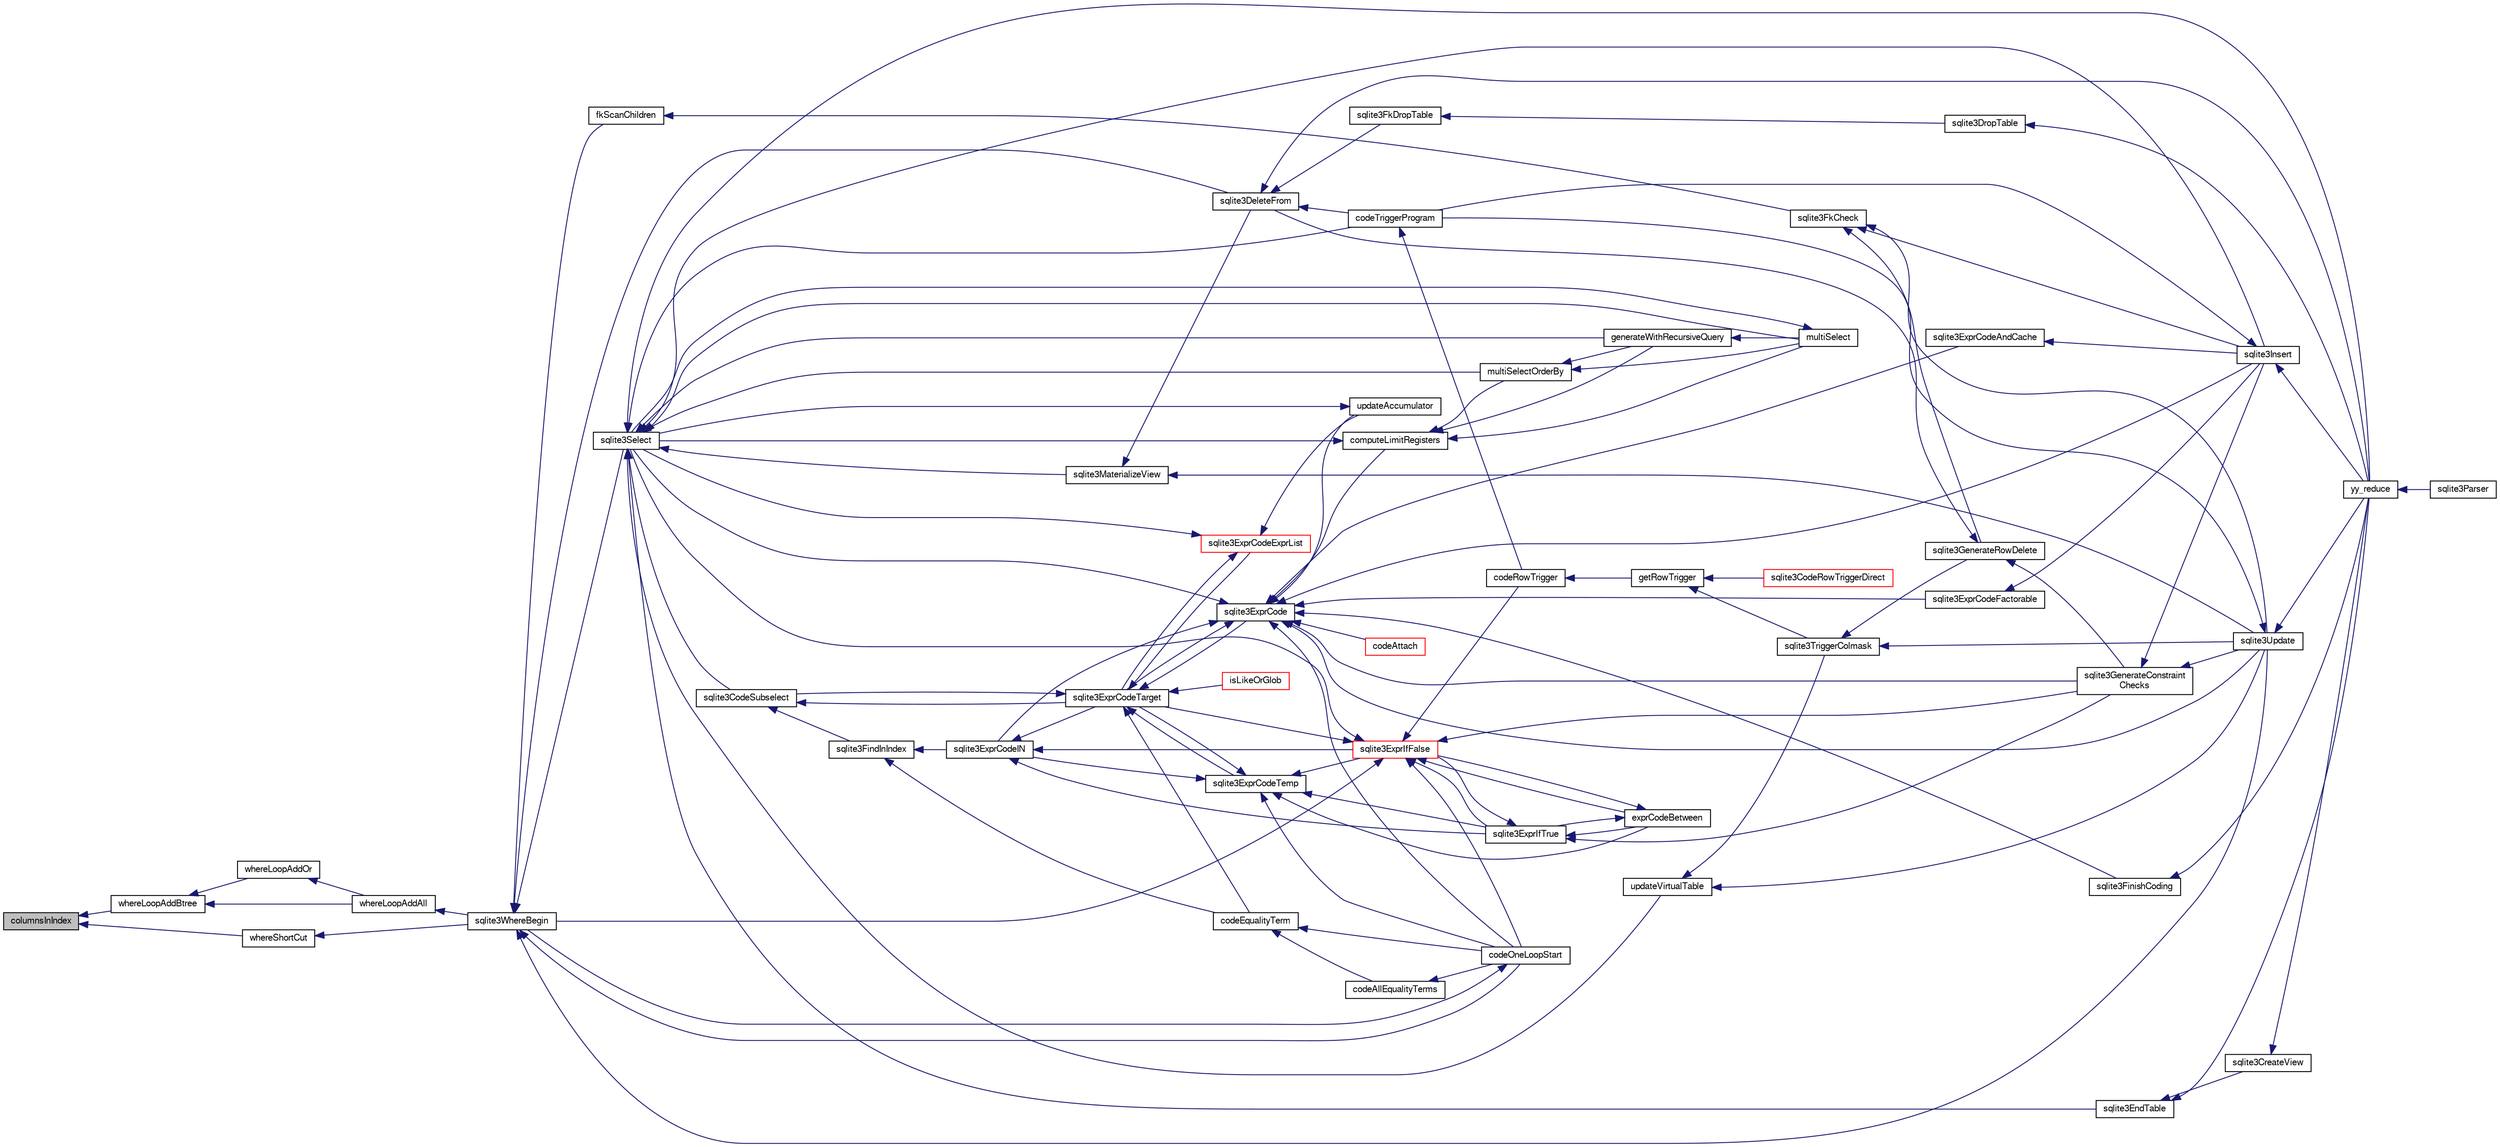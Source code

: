digraph "columnsInIndex"
{
  edge [fontname="FreeSans",fontsize="10",labelfontname="FreeSans",labelfontsize="10"];
  node [fontname="FreeSans",fontsize="10",shape=record];
  rankdir="LR";
  Node59996 [label="columnsInIndex",height=0.2,width=0.4,color="black", fillcolor="grey75", style="filled", fontcolor="black"];
  Node59996 -> Node59997 [dir="back",color="midnightblue",fontsize="10",style="solid",fontname="FreeSans"];
  Node59997 [label="whereLoopAddBtree",height=0.2,width=0.4,color="black", fillcolor="white", style="filled",URL="$sqlite3_8c.html#aefe415538d2f9e200227977d2edaab3b"];
  Node59997 -> Node59998 [dir="back",color="midnightblue",fontsize="10",style="solid",fontname="FreeSans"];
  Node59998 [label="whereLoopAddOr",height=0.2,width=0.4,color="black", fillcolor="white", style="filled",URL="$sqlite3_8c.html#a97235f1da77b1e3f85d7132c9229234c"];
  Node59998 -> Node59999 [dir="back",color="midnightblue",fontsize="10",style="solid",fontname="FreeSans"];
  Node59999 [label="whereLoopAddAll",height=0.2,width=0.4,color="black", fillcolor="white", style="filled",URL="$sqlite3_8c.html#a861eb511463c5b852550018fee710f53"];
  Node59999 -> Node60000 [dir="back",color="midnightblue",fontsize="10",style="solid",fontname="FreeSans"];
  Node60000 [label="sqlite3WhereBegin",height=0.2,width=0.4,color="black", fillcolor="white", style="filled",URL="$sqlite3_8c.html#acad049f5c9a96a8118cffd5e5ce89f7c"];
  Node60000 -> Node60001 [dir="back",color="midnightblue",fontsize="10",style="solid",fontname="FreeSans"];
  Node60001 [label="sqlite3DeleteFrom",height=0.2,width=0.4,color="black", fillcolor="white", style="filled",URL="$sqlite3_8c.html#ab9b4b45349188b49eabb23f94608a091"];
  Node60001 -> Node60002 [dir="back",color="midnightblue",fontsize="10",style="solid",fontname="FreeSans"];
  Node60002 [label="sqlite3FkDropTable",height=0.2,width=0.4,color="black", fillcolor="white", style="filled",URL="$sqlite3_8c.html#a1218c6fc74e89152ceaa4760e82f5ef9"];
  Node60002 -> Node60003 [dir="back",color="midnightblue",fontsize="10",style="solid",fontname="FreeSans"];
  Node60003 [label="sqlite3DropTable",height=0.2,width=0.4,color="black", fillcolor="white", style="filled",URL="$sqlite3_8c.html#a5534f77364b5568783c0e50db3c9defb"];
  Node60003 -> Node60004 [dir="back",color="midnightblue",fontsize="10",style="solid",fontname="FreeSans"];
  Node60004 [label="yy_reduce",height=0.2,width=0.4,color="black", fillcolor="white", style="filled",URL="$sqlite3_8c.html#a7c419a9b25711c666a9a2449ef377f14"];
  Node60004 -> Node60005 [dir="back",color="midnightblue",fontsize="10",style="solid",fontname="FreeSans"];
  Node60005 [label="sqlite3Parser",height=0.2,width=0.4,color="black", fillcolor="white", style="filled",URL="$sqlite3_8c.html#a0327d71a5fabe0b6a343d78a2602e72a"];
  Node60001 -> Node60006 [dir="back",color="midnightblue",fontsize="10",style="solid",fontname="FreeSans"];
  Node60006 [label="codeTriggerProgram",height=0.2,width=0.4,color="black", fillcolor="white", style="filled",URL="$sqlite3_8c.html#a120801f59d9281d201d2ff4b2606836e"];
  Node60006 -> Node60007 [dir="back",color="midnightblue",fontsize="10",style="solid",fontname="FreeSans"];
  Node60007 [label="codeRowTrigger",height=0.2,width=0.4,color="black", fillcolor="white", style="filled",URL="$sqlite3_8c.html#a463cea5aaaf388b560b206570a0022fc"];
  Node60007 -> Node60008 [dir="back",color="midnightblue",fontsize="10",style="solid",fontname="FreeSans"];
  Node60008 [label="getRowTrigger",height=0.2,width=0.4,color="black", fillcolor="white", style="filled",URL="$sqlite3_8c.html#a69626ef20b540d1a2b19cf56f3f45689"];
  Node60008 -> Node60009 [dir="back",color="midnightblue",fontsize="10",style="solid",fontname="FreeSans"];
  Node60009 [label="sqlite3CodeRowTriggerDirect",height=0.2,width=0.4,color="red", fillcolor="white", style="filled",URL="$sqlite3_8c.html#ad92829f9001bcf89a0299dad5a48acd4"];
  Node60008 -> Node60016 [dir="back",color="midnightblue",fontsize="10",style="solid",fontname="FreeSans"];
  Node60016 [label="sqlite3TriggerColmask",height=0.2,width=0.4,color="black", fillcolor="white", style="filled",URL="$sqlite3_8c.html#acace8e99e37ae5e84ea03c65e820c540"];
  Node60016 -> Node60011 [dir="back",color="midnightblue",fontsize="10",style="solid",fontname="FreeSans"];
  Node60011 [label="sqlite3GenerateRowDelete",height=0.2,width=0.4,color="black", fillcolor="white", style="filled",URL="$sqlite3_8c.html#a2c76cbf3027fc18fdbb8cb4cd96b77d9"];
  Node60011 -> Node60001 [dir="back",color="midnightblue",fontsize="10",style="solid",fontname="FreeSans"];
  Node60011 -> Node60012 [dir="back",color="midnightblue",fontsize="10",style="solid",fontname="FreeSans"];
  Node60012 [label="sqlite3GenerateConstraint\lChecks",height=0.2,width=0.4,color="black", fillcolor="white", style="filled",URL="$sqlite3_8c.html#aef639c1e6a0c0a67ca6e7690ad931bd2"];
  Node60012 -> Node60013 [dir="back",color="midnightblue",fontsize="10",style="solid",fontname="FreeSans"];
  Node60013 [label="sqlite3Insert",height=0.2,width=0.4,color="black", fillcolor="white", style="filled",URL="$sqlite3_8c.html#a5b17c9c2000bae6bdff8e6be48d7dc2b"];
  Node60013 -> Node60006 [dir="back",color="midnightblue",fontsize="10",style="solid",fontname="FreeSans"];
  Node60013 -> Node60004 [dir="back",color="midnightblue",fontsize="10",style="solid",fontname="FreeSans"];
  Node60012 -> Node60014 [dir="back",color="midnightblue",fontsize="10",style="solid",fontname="FreeSans"];
  Node60014 [label="sqlite3Update",height=0.2,width=0.4,color="black", fillcolor="white", style="filled",URL="$sqlite3_8c.html#ac5aa67c46e8cc8174566fabe6809fafa"];
  Node60014 -> Node60006 [dir="back",color="midnightblue",fontsize="10",style="solid",fontname="FreeSans"];
  Node60014 -> Node60004 [dir="back",color="midnightblue",fontsize="10",style="solid",fontname="FreeSans"];
  Node60016 -> Node60014 [dir="back",color="midnightblue",fontsize="10",style="solid",fontname="FreeSans"];
  Node60001 -> Node60004 [dir="back",color="midnightblue",fontsize="10",style="solid",fontname="FreeSans"];
  Node60000 -> Node60017 [dir="back",color="midnightblue",fontsize="10",style="solid",fontname="FreeSans"];
  Node60017 [label="fkScanChildren",height=0.2,width=0.4,color="black", fillcolor="white", style="filled",URL="$sqlite3_8c.html#a67c9dcb484336b3155e7a82a037d4691"];
  Node60017 -> Node60018 [dir="back",color="midnightblue",fontsize="10",style="solid",fontname="FreeSans"];
  Node60018 [label="sqlite3FkCheck",height=0.2,width=0.4,color="black", fillcolor="white", style="filled",URL="$sqlite3_8c.html#aa38fb76c7d6f48f19772877a41703b92"];
  Node60018 -> Node60011 [dir="back",color="midnightblue",fontsize="10",style="solid",fontname="FreeSans"];
  Node60018 -> Node60013 [dir="back",color="midnightblue",fontsize="10",style="solid",fontname="FreeSans"];
  Node60018 -> Node60014 [dir="back",color="midnightblue",fontsize="10",style="solid",fontname="FreeSans"];
  Node60000 -> Node60019 [dir="back",color="midnightblue",fontsize="10",style="solid",fontname="FreeSans"];
  Node60019 [label="sqlite3Select",height=0.2,width=0.4,color="black", fillcolor="white", style="filled",URL="$sqlite3_8c.html#a2465ee8c956209ba4b272477b7c21a45"];
  Node60019 -> Node60020 [dir="back",color="midnightblue",fontsize="10",style="solid",fontname="FreeSans"];
  Node60020 [label="sqlite3CodeSubselect",height=0.2,width=0.4,color="black", fillcolor="white", style="filled",URL="$sqlite3_8c.html#aa69b46d2204a1d1b110107a1be12ee0c"];
  Node60020 -> Node60021 [dir="back",color="midnightblue",fontsize="10",style="solid",fontname="FreeSans"];
  Node60021 [label="sqlite3FindInIndex",height=0.2,width=0.4,color="black", fillcolor="white", style="filled",URL="$sqlite3_8c.html#af7d8c56ab0231f44bb5f87b3fafeffb2"];
  Node60021 -> Node60022 [dir="back",color="midnightblue",fontsize="10",style="solid",fontname="FreeSans"];
  Node60022 [label="sqlite3ExprCodeIN",height=0.2,width=0.4,color="black", fillcolor="white", style="filled",URL="$sqlite3_8c.html#ad9cf4f5b5ffb90c24a4a0900c8626193"];
  Node60022 -> Node60023 [dir="back",color="midnightblue",fontsize="10",style="solid",fontname="FreeSans"];
  Node60023 [label="sqlite3ExprCodeTarget",height=0.2,width=0.4,color="black", fillcolor="white", style="filled",URL="$sqlite3_8c.html#a4f308397a0a3ed299ed31aaa1ae2a293"];
  Node60023 -> Node60020 [dir="back",color="midnightblue",fontsize="10",style="solid",fontname="FreeSans"];
  Node60023 -> Node60024 [dir="back",color="midnightblue",fontsize="10",style="solid",fontname="FreeSans"];
  Node60024 [label="sqlite3ExprCodeTemp",height=0.2,width=0.4,color="black", fillcolor="white", style="filled",URL="$sqlite3_8c.html#a3bc5c1ccb3c5851847e2aeb4a84ae1fc"];
  Node60024 -> Node60022 [dir="back",color="midnightblue",fontsize="10",style="solid",fontname="FreeSans"];
  Node60024 -> Node60023 [dir="back",color="midnightblue",fontsize="10",style="solid",fontname="FreeSans"];
  Node60024 -> Node60025 [dir="back",color="midnightblue",fontsize="10",style="solid",fontname="FreeSans"];
  Node60025 [label="exprCodeBetween",height=0.2,width=0.4,color="black", fillcolor="white", style="filled",URL="$sqlite3_8c.html#abd053493214542bca8f406f42145d173"];
  Node60025 -> Node60026 [dir="back",color="midnightblue",fontsize="10",style="solid",fontname="FreeSans"];
  Node60026 [label="sqlite3ExprIfTrue",height=0.2,width=0.4,color="black", fillcolor="white", style="filled",URL="$sqlite3_8c.html#ad93a55237c23e1b743ab1f59df1a1444"];
  Node60026 -> Node60025 [dir="back",color="midnightblue",fontsize="10",style="solid",fontname="FreeSans"];
  Node60026 -> Node60027 [dir="back",color="midnightblue",fontsize="10",style="solid",fontname="FreeSans"];
  Node60027 [label="sqlite3ExprIfFalse",height=0.2,width=0.4,color="red", fillcolor="white", style="filled",URL="$sqlite3_8c.html#af97ecccb5d56e321e118414b08f65b71"];
  Node60027 -> Node60023 [dir="back",color="midnightblue",fontsize="10",style="solid",fontname="FreeSans"];
  Node60027 -> Node60025 [dir="back",color="midnightblue",fontsize="10",style="solid",fontname="FreeSans"];
  Node60027 -> Node60026 [dir="back",color="midnightblue",fontsize="10",style="solid",fontname="FreeSans"];
  Node60027 -> Node60012 [dir="back",color="midnightblue",fontsize="10",style="solid",fontname="FreeSans"];
  Node60027 -> Node60019 [dir="back",color="midnightblue",fontsize="10",style="solid",fontname="FreeSans"];
  Node60027 -> Node60007 [dir="back",color="midnightblue",fontsize="10",style="solid",fontname="FreeSans"];
  Node60027 -> Node60041 [dir="back",color="midnightblue",fontsize="10",style="solid",fontname="FreeSans"];
  Node60041 [label="codeOneLoopStart",height=0.2,width=0.4,color="black", fillcolor="white", style="filled",URL="$sqlite3_8c.html#aa868875120b151c169cc79139ed6e008"];
  Node60041 -> Node60000 [dir="back",color="midnightblue",fontsize="10",style="solid",fontname="FreeSans"];
  Node60027 -> Node60000 [dir="back",color="midnightblue",fontsize="10",style="solid",fontname="FreeSans"];
  Node60026 -> Node60012 [dir="back",color="midnightblue",fontsize="10",style="solid",fontname="FreeSans"];
  Node60025 -> Node60027 [dir="back",color="midnightblue",fontsize="10",style="solid",fontname="FreeSans"];
  Node60024 -> Node60026 [dir="back",color="midnightblue",fontsize="10",style="solid",fontname="FreeSans"];
  Node60024 -> Node60027 [dir="back",color="midnightblue",fontsize="10",style="solid",fontname="FreeSans"];
  Node60024 -> Node60041 [dir="back",color="midnightblue",fontsize="10",style="solid",fontname="FreeSans"];
  Node60023 -> Node60042 [dir="back",color="midnightblue",fontsize="10",style="solid",fontname="FreeSans"];
  Node60042 [label="sqlite3ExprCode",height=0.2,width=0.4,color="black", fillcolor="white", style="filled",URL="$sqlite3_8c.html#a75f270fb0b111b86924cca4ea507b417"];
  Node60042 -> Node60022 [dir="back",color="midnightblue",fontsize="10",style="solid",fontname="FreeSans"];
  Node60042 -> Node60023 [dir="back",color="midnightblue",fontsize="10",style="solid",fontname="FreeSans"];
  Node60042 -> Node60043 [dir="back",color="midnightblue",fontsize="10",style="solid",fontname="FreeSans"];
  Node60043 [label="sqlite3ExprCodeFactorable",height=0.2,width=0.4,color="black", fillcolor="white", style="filled",URL="$sqlite3_8c.html#a843f7fd58eec5a683c1fd8435fcd1e84"];
  Node60043 -> Node60013 [dir="back",color="midnightblue",fontsize="10",style="solid",fontname="FreeSans"];
  Node60042 -> Node60044 [dir="back",color="midnightblue",fontsize="10",style="solid",fontname="FreeSans"];
  Node60044 [label="sqlite3ExprCodeAndCache",height=0.2,width=0.4,color="black", fillcolor="white", style="filled",URL="$sqlite3_8c.html#ae3e46527d9b7fc9cb9236d21a5e6b1d8"];
  Node60044 -> Node60013 [dir="back",color="midnightblue",fontsize="10",style="solid",fontname="FreeSans"];
  Node60042 -> Node60045 [dir="back",color="midnightblue",fontsize="10",style="solid",fontname="FreeSans"];
  Node60045 [label="codeAttach",height=0.2,width=0.4,color="red", fillcolor="white", style="filled",URL="$sqlite3_8c.html#ade4e9e30d828a19c191fdcb098676d5b"];
  Node60042 -> Node60048 [dir="back",color="midnightblue",fontsize="10",style="solid",fontname="FreeSans"];
  Node60048 [label="sqlite3FinishCoding",height=0.2,width=0.4,color="black", fillcolor="white", style="filled",URL="$sqlite3_8c.html#a651bc5b446c276c092705856d995b278"];
  Node60048 -> Node60004 [dir="back",color="midnightblue",fontsize="10",style="solid",fontname="FreeSans"];
  Node60042 -> Node60013 [dir="back",color="midnightblue",fontsize="10",style="solid",fontname="FreeSans"];
  Node60042 -> Node60012 [dir="back",color="midnightblue",fontsize="10",style="solid",fontname="FreeSans"];
  Node60042 -> Node60049 [dir="back",color="midnightblue",fontsize="10",style="solid",fontname="FreeSans"];
  Node60049 [label="computeLimitRegisters",height=0.2,width=0.4,color="black", fillcolor="white", style="filled",URL="$sqlite3_8c.html#ae9d37055e4905929b6f6cda5461e2f37"];
  Node60049 -> Node60050 [dir="back",color="midnightblue",fontsize="10",style="solid",fontname="FreeSans"];
  Node60050 [label="generateWithRecursiveQuery",height=0.2,width=0.4,color="black", fillcolor="white", style="filled",URL="$sqlite3_8c.html#ade2c3663fa9c3b9676507984b9483942"];
  Node60050 -> Node60051 [dir="back",color="midnightblue",fontsize="10",style="solid",fontname="FreeSans"];
  Node60051 [label="multiSelect",height=0.2,width=0.4,color="black", fillcolor="white", style="filled",URL="$sqlite3_8c.html#a6456c61f3d9b2389738753cedfa24fa7"];
  Node60051 -> Node60019 [dir="back",color="midnightblue",fontsize="10",style="solid",fontname="FreeSans"];
  Node60049 -> Node60051 [dir="back",color="midnightblue",fontsize="10",style="solid",fontname="FreeSans"];
  Node60049 -> Node60052 [dir="back",color="midnightblue",fontsize="10",style="solid",fontname="FreeSans"];
  Node60052 [label="multiSelectOrderBy",height=0.2,width=0.4,color="black", fillcolor="white", style="filled",URL="$sqlite3_8c.html#afcdb8488c6f4dfdadaf9f04bca35b808"];
  Node60052 -> Node60050 [dir="back",color="midnightblue",fontsize="10",style="solid",fontname="FreeSans"];
  Node60052 -> Node60051 [dir="back",color="midnightblue",fontsize="10",style="solid",fontname="FreeSans"];
  Node60049 -> Node60019 [dir="back",color="midnightblue",fontsize="10",style="solid",fontname="FreeSans"];
  Node60042 -> Node60053 [dir="back",color="midnightblue",fontsize="10",style="solid",fontname="FreeSans"];
  Node60053 [label="updateAccumulator",height=0.2,width=0.4,color="black", fillcolor="white", style="filled",URL="$sqlite3_8c.html#a1681660dd3ecd50c8727d6e56a537bd9"];
  Node60053 -> Node60019 [dir="back",color="midnightblue",fontsize="10",style="solid",fontname="FreeSans"];
  Node60042 -> Node60019 [dir="back",color="midnightblue",fontsize="10",style="solid",fontname="FreeSans"];
  Node60042 -> Node60014 [dir="back",color="midnightblue",fontsize="10",style="solid",fontname="FreeSans"];
  Node60042 -> Node60041 [dir="back",color="midnightblue",fontsize="10",style="solid",fontname="FreeSans"];
  Node60023 -> Node60054 [dir="back",color="midnightblue",fontsize="10",style="solid",fontname="FreeSans"];
  Node60054 [label="sqlite3ExprCodeExprList",height=0.2,width=0.4,color="red", fillcolor="white", style="filled",URL="$sqlite3_8c.html#a05b2b3dc3de7565de24eb3a2ff4e9566"];
  Node60054 -> Node60023 [dir="back",color="midnightblue",fontsize="10",style="solid",fontname="FreeSans"];
  Node60054 -> Node60053 [dir="back",color="midnightblue",fontsize="10",style="solid",fontname="FreeSans"];
  Node60054 -> Node60019 [dir="back",color="midnightblue",fontsize="10",style="solid",fontname="FreeSans"];
  Node60023 -> Node60057 [dir="back",color="midnightblue",fontsize="10",style="solid",fontname="FreeSans"];
  Node60057 [label="isLikeOrGlob",height=0.2,width=0.4,color="red", fillcolor="white", style="filled",URL="$sqlite3_8c.html#a6c38e495198bf8976f68d1a6ebd74a50"];
  Node60023 -> Node60066 [dir="back",color="midnightblue",fontsize="10",style="solid",fontname="FreeSans"];
  Node60066 [label="codeEqualityTerm",height=0.2,width=0.4,color="black", fillcolor="white", style="filled",URL="$sqlite3_8c.html#ad88a57073f031452c9843e97f15acc47"];
  Node60066 -> Node60067 [dir="back",color="midnightblue",fontsize="10",style="solid",fontname="FreeSans"];
  Node60067 [label="codeAllEqualityTerms",height=0.2,width=0.4,color="black", fillcolor="white", style="filled",URL="$sqlite3_8c.html#a3095598b812500a4efe41bf17cd49381"];
  Node60067 -> Node60041 [dir="back",color="midnightblue",fontsize="10",style="solid",fontname="FreeSans"];
  Node60066 -> Node60041 [dir="back",color="midnightblue",fontsize="10",style="solid",fontname="FreeSans"];
  Node60022 -> Node60026 [dir="back",color="midnightblue",fontsize="10",style="solid",fontname="FreeSans"];
  Node60022 -> Node60027 [dir="back",color="midnightblue",fontsize="10",style="solid",fontname="FreeSans"];
  Node60021 -> Node60066 [dir="back",color="midnightblue",fontsize="10",style="solid",fontname="FreeSans"];
  Node60020 -> Node60023 [dir="back",color="midnightblue",fontsize="10",style="solid",fontname="FreeSans"];
  Node60019 -> Node60033 [dir="back",color="midnightblue",fontsize="10",style="solid",fontname="FreeSans"];
  Node60033 [label="sqlite3EndTable",height=0.2,width=0.4,color="black", fillcolor="white", style="filled",URL="$sqlite3_8c.html#a7b5f2c66c0f0b6f819d970ca389768b0"];
  Node60033 -> Node60034 [dir="back",color="midnightblue",fontsize="10",style="solid",fontname="FreeSans"];
  Node60034 [label="sqlite3CreateView",height=0.2,width=0.4,color="black", fillcolor="white", style="filled",URL="$sqlite3_8c.html#a9d85cb00ff71dee5cd9a019503a6982e"];
  Node60034 -> Node60004 [dir="back",color="midnightblue",fontsize="10",style="solid",fontname="FreeSans"];
  Node60033 -> Node60004 [dir="back",color="midnightblue",fontsize="10",style="solid",fontname="FreeSans"];
  Node60019 -> Node60068 [dir="back",color="midnightblue",fontsize="10",style="solid",fontname="FreeSans"];
  Node60068 [label="sqlite3MaterializeView",height=0.2,width=0.4,color="black", fillcolor="white", style="filled",URL="$sqlite3_8c.html#a4557984b0b75f998fb0c3f231c9b1def"];
  Node60068 -> Node60001 [dir="back",color="midnightblue",fontsize="10",style="solid",fontname="FreeSans"];
  Node60068 -> Node60014 [dir="back",color="midnightblue",fontsize="10",style="solid",fontname="FreeSans"];
  Node60019 -> Node60013 [dir="back",color="midnightblue",fontsize="10",style="solid",fontname="FreeSans"];
  Node60019 -> Node60050 [dir="back",color="midnightblue",fontsize="10",style="solid",fontname="FreeSans"];
  Node60019 -> Node60051 [dir="back",color="midnightblue",fontsize="10",style="solid",fontname="FreeSans"];
  Node60019 -> Node60052 [dir="back",color="midnightblue",fontsize="10",style="solid",fontname="FreeSans"];
  Node60019 -> Node60006 [dir="back",color="midnightblue",fontsize="10",style="solid",fontname="FreeSans"];
  Node60019 -> Node60069 [dir="back",color="midnightblue",fontsize="10",style="solid",fontname="FreeSans"];
  Node60069 [label="updateVirtualTable",height=0.2,width=0.4,color="black", fillcolor="white", style="filled",URL="$sqlite3_8c.html#a740220531db9293c39a2cdd7da3f74e1"];
  Node60069 -> Node60016 [dir="back",color="midnightblue",fontsize="10",style="solid",fontname="FreeSans"];
  Node60069 -> Node60014 [dir="back",color="midnightblue",fontsize="10",style="solid",fontname="FreeSans"];
  Node60019 -> Node60004 [dir="back",color="midnightblue",fontsize="10",style="solid",fontname="FreeSans"];
  Node60000 -> Node60014 [dir="back",color="midnightblue",fontsize="10",style="solid",fontname="FreeSans"];
  Node60000 -> Node60041 [dir="back",color="midnightblue",fontsize="10",style="solid",fontname="FreeSans"];
  Node59997 -> Node59999 [dir="back",color="midnightblue",fontsize="10",style="solid",fontname="FreeSans"];
  Node59996 -> Node60063 [dir="back",color="midnightblue",fontsize="10",style="solid",fontname="FreeSans"];
  Node60063 [label="whereShortCut",height=0.2,width=0.4,color="black", fillcolor="white", style="filled",URL="$sqlite3_8c.html#ae1e6727024b08b6596d4d28882587b86"];
  Node60063 -> Node60000 [dir="back",color="midnightblue",fontsize="10",style="solid",fontname="FreeSans"];
}
